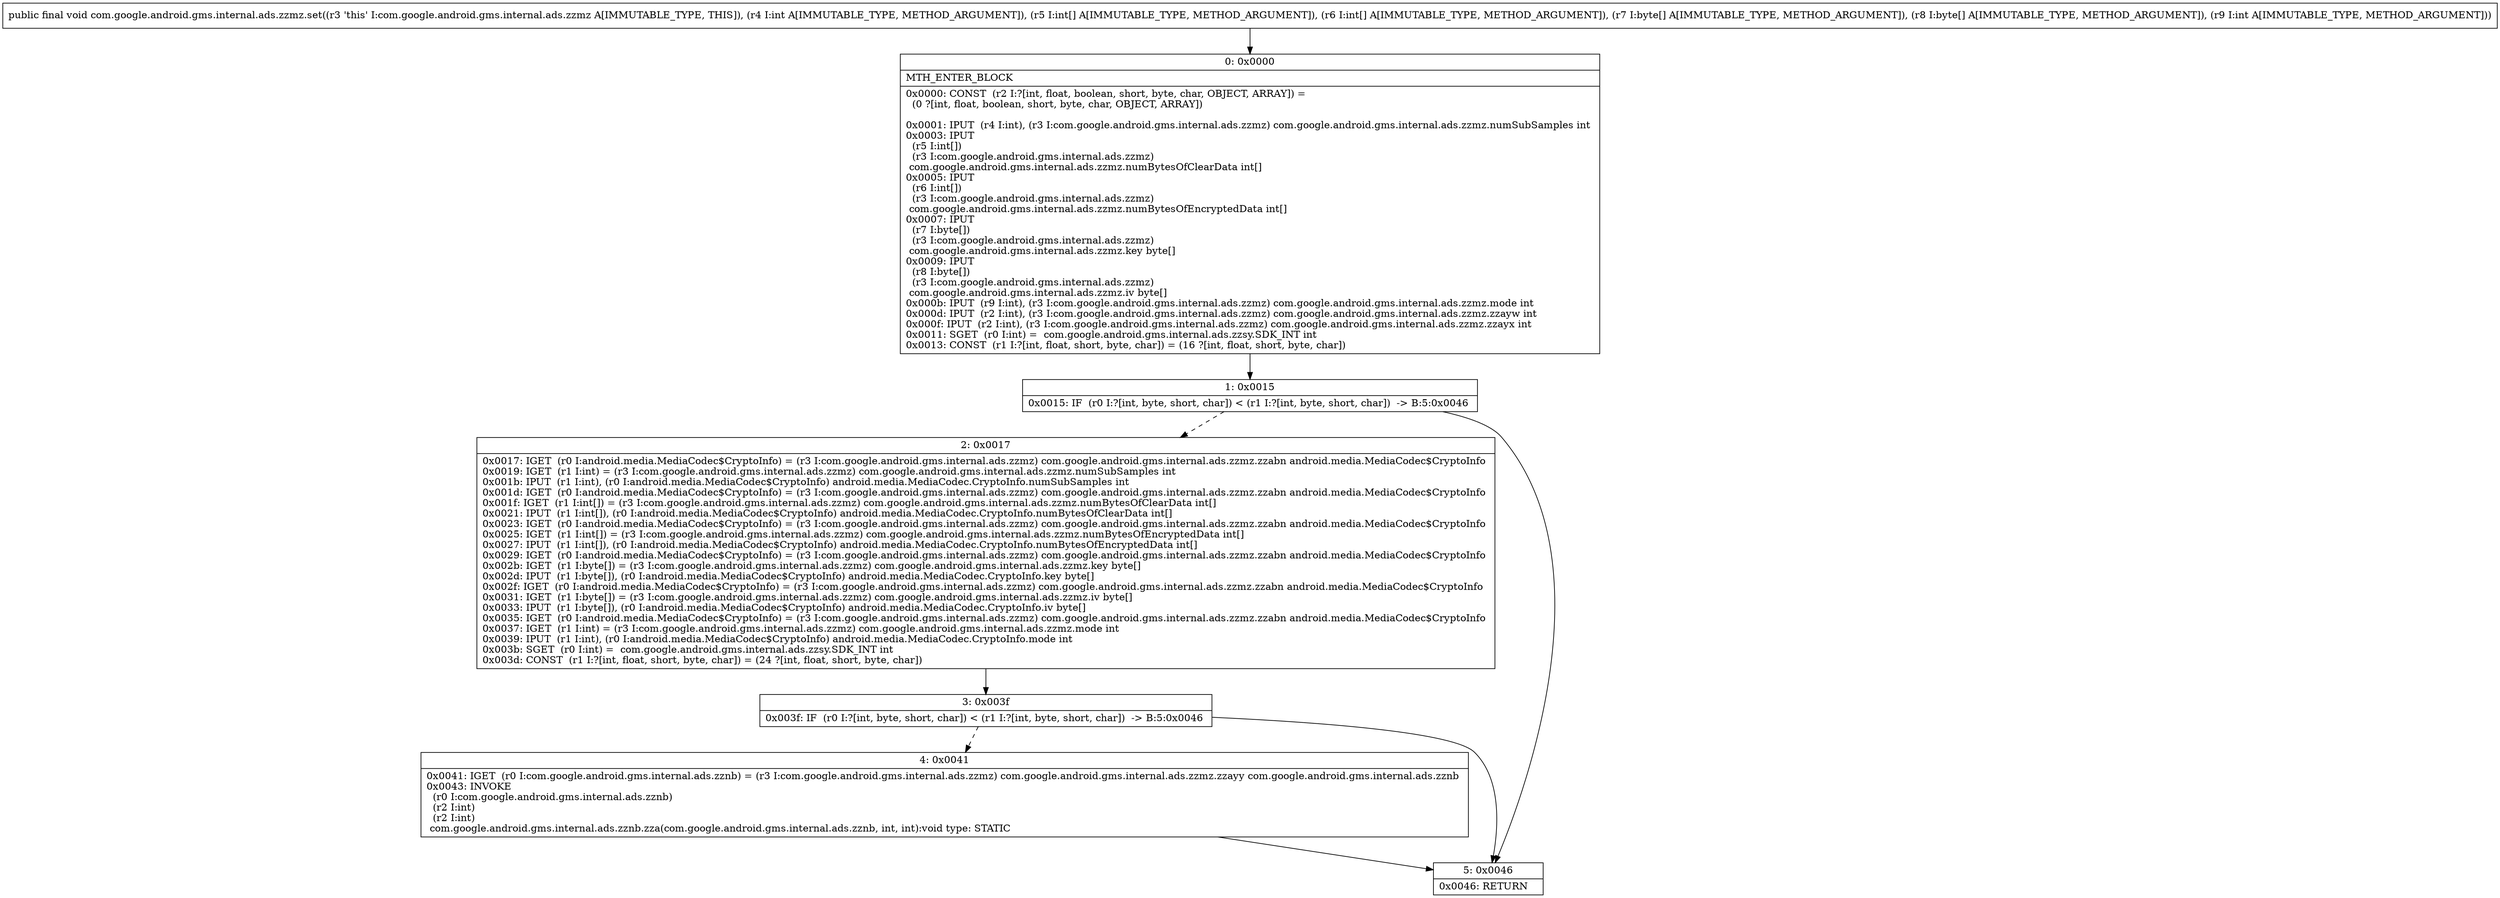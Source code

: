 digraph "CFG forcom.google.android.gms.internal.ads.zzmz.set(I[I[I[B[BI)V" {
Node_0 [shape=record,label="{0\:\ 0x0000|MTH_ENTER_BLOCK\l|0x0000: CONST  (r2 I:?[int, float, boolean, short, byte, char, OBJECT, ARRAY]) = \l  (0 ?[int, float, boolean, short, byte, char, OBJECT, ARRAY])\l \l0x0001: IPUT  (r4 I:int), (r3 I:com.google.android.gms.internal.ads.zzmz) com.google.android.gms.internal.ads.zzmz.numSubSamples int \l0x0003: IPUT  \l  (r5 I:int[])\l  (r3 I:com.google.android.gms.internal.ads.zzmz)\l com.google.android.gms.internal.ads.zzmz.numBytesOfClearData int[] \l0x0005: IPUT  \l  (r6 I:int[])\l  (r3 I:com.google.android.gms.internal.ads.zzmz)\l com.google.android.gms.internal.ads.zzmz.numBytesOfEncryptedData int[] \l0x0007: IPUT  \l  (r7 I:byte[])\l  (r3 I:com.google.android.gms.internal.ads.zzmz)\l com.google.android.gms.internal.ads.zzmz.key byte[] \l0x0009: IPUT  \l  (r8 I:byte[])\l  (r3 I:com.google.android.gms.internal.ads.zzmz)\l com.google.android.gms.internal.ads.zzmz.iv byte[] \l0x000b: IPUT  (r9 I:int), (r3 I:com.google.android.gms.internal.ads.zzmz) com.google.android.gms.internal.ads.zzmz.mode int \l0x000d: IPUT  (r2 I:int), (r3 I:com.google.android.gms.internal.ads.zzmz) com.google.android.gms.internal.ads.zzmz.zzayw int \l0x000f: IPUT  (r2 I:int), (r3 I:com.google.android.gms.internal.ads.zzmz) com.google.android.gms.internal.ads.zzmz.zzayx int \l0x0011: SGET  (r0 I:int) =  com.google.android.gms.internal.ads.zzsy.SDK_INT int \l0x0013: CONST  (r1 I:?[int, float, short, byte, char]) = (16 ?[int, float, short, byte, char]) \l}"];
Node_1 [shape=record,label="{1\:\ 0x0015|0x0015: IF  (r0 I:?[int, byte, short, char]) \< (r1 I:?[int, byte, short, char])  \-\> B:5:0x0046 \l}"];
Node_2 [shape=record,label="{2\:\ 0x0017|0x0017: IGET  (r0 I:android.media.MediaCodec$CryptoInfo) = (r3 I:com.google.android.gms.internal.ads.zzmz) com.google.android.gms.internal.ads.zzmz.zzabn android.media.MediaCodec$CryptoInfo \l0x0019: IGET  (r1 I:int) = (r3 I:com.google.android.gms.internal.ads.zzmz) com.google.android.gms.internal.ads.zzmz.numSubSamples int \l0x001b: IPUT  (r1 I:int), (r0 I:android.media.MediaCodec$CryptoInfo) android.media.MediaCodec.CryptoInfo.numSubSamples int \l0x001d: IGET  (r0 I:android.media.MediaCodec$CryptoInfo) = (r3 I:com.google.android.gms.internal.ads.zzmz) com.google.android.gms.internal.ads.zzmz.zzabn android.media.MediaCodec$CryptoInfo \l0x001f: IGET  (r1 I:int[]) = (r3 I:com.google.android.gms.internal.ads.zzmz) com.google.android.gms.internal.ads.zzmz.numBytesOfClearData int[] \l0x0021: IPUT  (r1 I:int[]), (r0 I:android.media.MediaCodec$CryptoInfo) android.media.MediaCodec.CryptoInfo.numBytesOfClearData int[] \l0x0023: IGET  (r0 I:android.media.MediaCodec$CryptoInfo) = (r3 I:com.google.android.gms.internal.ads.zzmz) com.google.android.gms.internal.ads.zzmz.zzabn android.media.MediaCodec$CryptoInfo \l0x0025: IGET  (r1 I:int[]) = (r3 I:com.google.android.gms.internal.ads.zzmz) com.google.android.gms.internal.ads.zzmz.numBytesOfEncryptedData int[] \l0x0027: IPUT  (r1 I:int[]), (r0 I:android.media.MediaCodec$CryptoInfo) android.media.MediaCodec.CryptoInfo.numBytesOfEncryptedData int[] \l0x0029: IGET  (r0 I:android.media.MediaCodec$CryptoInfo) = (r3 I:com.google.android.gms.internal.ads.zzmz) com.google.android.gms.internal.ads.zzmz.zzabn android.media.MediaCodec$CryptoInfo \l0x002b: IGET  (r1 I:byte[]) = (r3 I:com.google.android.gms.internal.ads.zzmz) com.google.android.gms.internal.ads.zzmz.key byte[] \l0x002d: IPUT  (r1 I:byte[]), (r0 I:android.media.MediaCodec$CryptoInfo) android.media.MediaCodec.CryptoInfo.key byte[] \l0x002f: IGET  (r0 I:android.media.MediaCodec$CryptoInfo) = (r3 I:com.google.android.gms.internal.ads.zzmz) com.google.android.gms.internal.ads.zzmz.zzabn android.media.MediaCodec$CryptoInfo \l0x0031: IGET  (r1 I:byte[]) = (r3 I:com.google.android.gms.internal.ads.zzmz) com.google.android.gms.internal.ads.zzmz.iv byte[] \l0x0033: IPUT  (r1 I:byte[]), (r0 I:android.media.MediaCodec$CryptoInfo) android.media.MediaCodec.CryptoInfo.iv byte[] \l0x0035: IGET  (r0 I:android.media.MediaCodec$CryptoInfo) = (r3 I:com.google.android.gms.internal.ads.zzmz) com.google.android.gms.internal.ads.zzmz.zzabn android.media.MediaCodec$CryptoInfo \l0x0037: IGET  (r1 I:int) = (r3 I:com.google.android.gms.internal.ads.zzmz) com.google.android.gms.internal.ads.zzmz.mode int \l0x0039: IPUT  (r1 I:int), (r0 I:android.media.MediaCodec$CryptoInfo) android.media.MediaCodec.CryptoInfo.mode int \l0x003b: SGET  (r0 I:int) =  com.google.android.gms.internal.ads.zzsy.SDK_INT int \l0x003d: CONST  (r1 I:?[int, float, short, byte, char]) = (24 ?[int, float, short, byte, char]) \l}"];
Node_3 [shape=record,label="{3\:\ 0x003f|0x003f: IF  (r0 I:?[int, byte, short, char]) \< (r1 I:?[int, byte, short, char])  \-\> B:5:0x0046 \l}"];
Node_4 [shape=record,label="{4\:\ 0x0041|0x0041: IGET  (r0 I:com.google.android.gms.internal.ads.zznb) = (r3 I:com.google.android.gms.internal.ads.zzmz) com.google.android.gms.internal.ads.zzmz.zzayy com.google.android.gms.internal.ads.zznb \l0x0043: INVOKE  \l  (r0 I:com.google.android.gms.internal.ads.zznb)\l  (r2 I:int)\l  (r2 I:int)\l com.google.android.gms.internal.ads.zznb.zza(com.google.android.gms.internal.ads.zznb, int, int):void type: STATIC \l}"];
Node_5 [shape=record,label="{5\:\ 0x0046|0x0046: RETURN   \l}"];
MethodNode[shape=record,label="{public final void com.google.android.gms.internal.ads.zzmz.set((r3 'this' I:com.google.android.gms.internal.ads.zzmz A[IMMUTABLE_TYPE, THIS]), (r4 I:int A[IMMUTABLE_TYPE, METHOD_ARGUMENT]), (r5 I:int[] A[IMMUTABLE_TYPE, METHOD_ARGUMENT]), (r6 I:int[] A[IMMUTABLE_TYPE, METHOD_ARGUMENT]), (r7 I:byte[] A[IMMUTABLE_TYPE, METHOD_ARGUMENT]), (r8 I:byte[] A[IMMUTABLE_TYPE, METHOD_ARGUMENT]), (r9 I:int A[IMMUTABLE_TYPE, METHOD_ARGUMENT])) }"];
MethodNode -> Node_0;
Node_0 -> Node_1;
Node_1 -> Node_2[style=dashed];
Node_1 -> Node_5;
Node_2 -> Node_3;
Node_3 -> Node_4[style=dashed];
Node_3 -> Node_5;
Node_4 -> Node_5;
}

